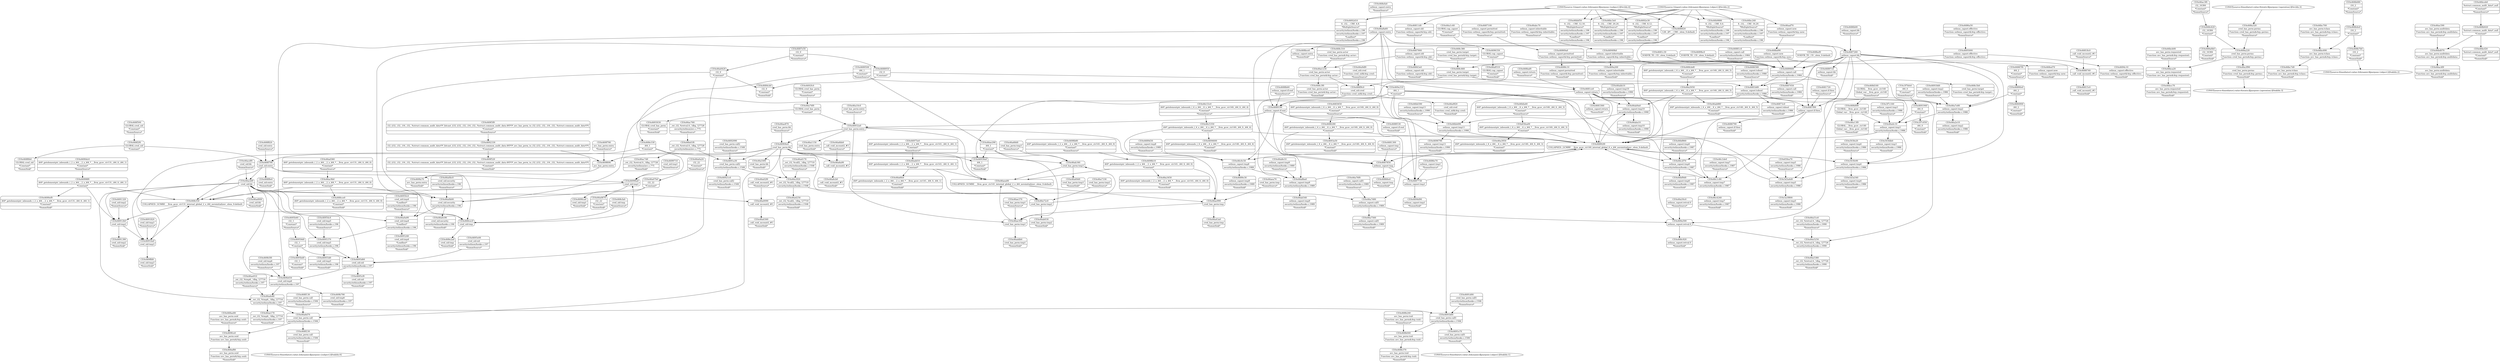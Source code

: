 digraph {
	CE0x468f6b0 [shape=record,shape=Mrecord,label="{CE0x468f6b0|GLOBAL:cred_sid|*Constant*|*SummSink*}"]
	CE0x4691820 [shape=record,shape=Mrecord,label="{CE0x4691820|cred_sid:tmp3|*SummSource*}"]
	CE0x46873c0 [shape=record,shape=Mrecord,label="{CE0x46873c0|selinux_capset:tobool|security/selinux/hooks.c,1986|*SummSink*}"]
	CE0x46a6bb0 [shape=record,shape=Mrecord,label="{CE0x46a6bb0|_call_void_mcount()_#3|*SummSource*}"]
	CE0x468c3f0 [shape=record,shape=Mrecord,label="{CE0x468c3f0|cred_has_perm:actor|Function::cred_has_perm&Arg::actor::|*SummSink*}"]
	CE0x468a220 [shape=record,shape=Mrecord,label="{CE0x468a220|cred_has_perm:perms|Function::cred_has_perm&Arg::perms::}"]
	CE0x46ad360 [shape=record,shape=Mrecord,label="{CE0x46ad360|i64*_getelementptr_inbounds_(_2_x_i64_,_2_x_i64_*___llvm_gcov_ctr131,_i64_0,_i64_0)|*Constant*|*SummSource*}"]
	CE0x46843e0 [shape=record,shape=Mrecord,label="{CE0x46843e0|selinux_capset:old|Function::selinux_capset&Arg::old::|*SummSink*}"]
	CE0x46918d0 [shape=record,shape=Mrecord,label="{CE0x46918d0|selinux_capset:tmp2|security/selinux/hooks.c,1986|*SummSource*}"]
	CE0x46a6d70 [shape=record,shape=Mrecord,label="{CE0x46a6d70|cred_has_perm:call|security/selinux/hooks.c,1506}"]
	CE0x65fea70 [shape=record,shape=Mrecord,label="{CE0x65fea70|selinux_capset:tmp5|security/selinux/hooks.c,1986|*SummSource*}"]
	CE0x46a8510 [shape=record,shape=Mrecord,label="{CE0x46a8510|GLOBAL:cap_capset|*Constant*|*SummSink*}"]
	CE0x46954c0 [shape=record,shape=Mrecord,label="{CE0x46954c0|cred_sid:tmp5|security/selinux/hooks.c,196|*SummSource*}"]
	CE0x46bc3e0 [shape=record,shape=Mrecord,label="{CE0x46bc3e0|4:_i32,_:_CRE_20,24_|*MultipleSource*|security/selinux/hooks.c,196|security/selinux/hooks.c,197|*LoadInst*|security/selinux/hooks.c,196}"]
	CE0x5a5f800 [shape=record,shape=Mrecord,label="{CE0x5a5f800|selinux_capset:tmp5|security/selinux/hooks.c,1986|*SummSink*}"]
	CE0x46a69d0 [shape=record,shape=Mrecord,label="{CE0x46a69d0|cred_has_perm:tmp3|*SummSink*}"]
	CE0x469f520 [shape=record,shape=Mrecord,label="{CE0x469f520|i32_(i32,_i32,_i16,_i32,_%struct.common_audit_data*)*_bitcast_(i32_(i32,_i32,_i16,_i32,_%struct.common_audit_data.495*)*_avc_has_perm_to_i32_(i32,_i32,_i16,_i32,_%struct.common_audit_data*)*)|*Constant*|*SummSink*}"]
	CE0x46c1de0 [shape=record,shape=Mrecord,label="{CE0x46c1de0|selinux_capset:tmp7|security/selinux/hooks.c,1987|*SummSource*}"]
	CE0x46a5380 [shape=record,shape=Mrecord,label="{CE0x46a5380|_ret_i32_%retval.0,_!dbg_!27726|security/selinux/hooks.c,1990|*SummSink*}"]
	CE0x46acdf0 [shape=record,shape=Mrecord,label="{CE0x46acdf0|cred_sid:bb|*SummSource*}"]
	CE0x4695b40 [shape=record,shape=Mrecord,label="{CE0x4695b40|i32_1|*Constant*|*SummSource*}"]
	CE0x46abc70 [shape=record,shape=Mrecord,label="{CE0x46abc70|selinux_capset:inheritable|Function::selinux_capset&Arg::inheritable::|*SummSource*}"]
	CE0x46866e0 [shape=record,shape=Mrecord,label="{CE0x46866e0|selinux_capset:tmp|*SummSink*}"]
	CE0x4691320 [shape=record,shape=Mrecord,label="{CE0x4691320|cred_sid:tmp2|*SummSource*}"]
	CE0x46ade80 [shape=record,shape=Mrecord,label="{CE0x46ade80|_ret_i32_%tmp6,_!dbg_!27716|security/selinux/hooks.c,197}"]
	CE0x4684900 [shape=record,shape=Mrecord,label="{CE0x4684900|i64_2|*Constant*|*SummSink*}"]
	CE0x4692330 [shape=record,shape=Mrecord,label="{CE0x4692330|i32_(i32,_i32,_i16,_i32,_%struct.common_audit_data*)*_bitcast_(i32_(i32,_i32,_i16,_i32,_%struct.common_audit_data.495*)*_avc_has_perm_to_i32_(i32,_i32,_i16,_i32,_%struct.common_audit_data*)*)|*Constant*}"]
	CE0x46887f0 [shape=record,shape=Mrecord,label="{CE0x46887f0|i64_2|*Constant*|*SummSource*}"]
	CE0x46ab9a0 [shape=record,shape=Mrecord,label="{CE0x46ab9a0|selinux_capset:tmp10|security/selinux/hooks.c,1990}"]
	CE0x46aaf70 [shape=record,shape=Mrecord,label="{CE0x46aaf70|selinux_capset:new|Function::selinux_capset&Arg::new::|*SummSource*}"]
	CE0x4687900 [shape=record,shape=Mrecord,label="{CE0x4687900|selinux_capset:old|Function::selinux_capset&Arg::old::}"]
	CE0x4686580 [shape=record,shape=Mrecord,label="{CE0x4686580|selinux_capset:tobool|security/selinux/hooks.c,1986|*SummSource*}"]
	CE0x468b370 [shape=record,shape=Mrecord,label="{CE0x468b370|avc_has_perm:tsid|Function::avc_has_perm&Arg::tsid::|*SummSink*}"]
	CE0x46c4240 [shape=record,shape=Mrecord,label="{CE0x46c4240|selinux_capset:tmp7|security/selinux/hooks.c,1987|*SummSink*}"]
	CE0x46bc690 [shape=record,shape=Mrecord,label="{CE0x46bc690|avc_has_perm:tclass|Function::avc_has_perm&Arg::tclass::}"]
	CE0x468f130 [shape=record,shape=Mrecord,label="{CE0x468f130|cred_has_perm:call|security/selinux/hooks.c,1506|*SummSource*}"]
	CE0x46a1230 [shape=record,shape=Mrecord,label="{CE0x46a1230|cred_has_perm:actor|Function::cred_has_perm&Arg::actor::}"]
	CE0x46ae300 [shape=record,shape=Mrecord,label="{CE0x46ae300|cred_has_perm:tmp1}"]
	CE0x46975e0 [shape=record,shape=Mrecord,label="{CE0x46975e0|i64*_getelementptr_inbounds_(_2_x_i64_,_2_x_i64_*___llvm_gcov_ctr141,_i64_0,_i64_1)|*Constant*|*SummSource*}"]
	CE0x4698b80 [shape=record,shape=Mrecord,label="{CE0x4698b80|i64*_getelementptr_inbounds_(_2_x_i64_,_2_x_i64_*___llvm_gcov_ctr141,_i64_0,_i64_0)|*Constant*|*SummSource*}"]
	CE0x46996a0 [shape=record,shape=Mrecord,label="{CE0x46996a0|cred_sid:tmp1}"]
	CE0x46a1150 [shape=record,shape=Mrecord,label="{CE0x46a1150|cred_has_perm:entry|*SummSink*}"]
	CE0x46892f0 [shape=record,shape=Mrecord,label="{CE0x46892f0|COLLAPSED:_GCMRE___llvm_gcov_ctr140_internal_global_6_x_i64_zeroinitializer:_elem_0:default:}"]
	CE0x468cbd0 [shape=record,shape=Mrecord,label="{CE0x468cbd0|i64*_getelementptr_inbounds_(_6_x_i64_,_6_x_i64_*___llvm_gcov_ctr140,_i64_0,_i64_5)|*Constant*|*SummSource*}"]
	CE0x4696790 [shape=record,shape=Mrecord,label="{CE0x4696790|selinux_capset:tmp11|security/selinux/hooks.c,1990|*SummSink*}"]
	CE0x46904e0 [shape=record,shape=Mrecord,label="{CE0x46904e0|cred_has_perm:bb}"]
	CE0x4692090 [shape=record,shape=Mrecord,label="{CE0x4692090|cred_has_perm:call2|security/selinux/hooks.c,1508|*SummSource*}"]
	CE0x46acbf0 [shape=record,shape=Mrecord,label="{CE0x46acbf0|cred_sid:bb}"]
	CE0x46ac760 [shape=record,shape=Mrecord,label="{CE0x46ac760|_ret_i32_%retval.0,_!dbg_!27728|security/selinux/avc.c,775|*SummSource*}"]
	CE0x46a0b00 [shape=record,shape=Mrecord,label="{CE0x46a0b00|cred_sid:security|security/selinux/hooks.c,196}"]
	CE0x46addb0 [shape=record,shape=Mrecord,label="{CE0x46addb0|cred_has_perm:tmp1|*SummSink*}"]
	CE0x468d0f0 [shape=record,shape=Mrecord,label="{CE0x468d0f0|GLOBAL:__llvm_gcov_ctr140|Global_var:__llvm_gcov_ctr140}"]
	CE0x4694c10 [shape=record,shape=Mrecord,label="{CE0x4694c10|selinux_capset:effective|Function::selinux_capset&Arg::effective::|*SummSink*}"]
	CE0x5d3a4d0 [shape=record,shape=Mrecord,label="{CE0x5d3a4d0|selinux_capset:tmp5|security/selinux/hooks.c,1986}"]
	CE0x4688c10 [shape=record,shape=Mrecord,label="{CE0x4688c10|selinux_capset:permitted|Function::selinux_capset&Arg::permitted::|*SummSink*}"]
	CE0x4689190 [shape=record,shape=Mrecord,label="{CE0x4689190|selinux_capset:if.end}"]
	CE0x4691d00 [shape=record,shape=Mrecord,label="{CE0x4691d00|cred_has_perm:call1|security/selinux/hooks.c,1506|*SummSource*}"]
	CE0x468efa0 [shape=record,shape=Mrecord,label="{CE0x468efa0|selinux_capset:entry|*SummSource*}"]
	CE0x4687e50 [shape=record,shape=Mrecord,label="{CE0x4687e50|i32_0|*Constant*|*SummSource*}"]
	CE0x469a500 [shape=record,shape=Mrecord,label="{CE0x469a500|selinux_capset:retval.0}"]
	CE0x46ac590 [shape=record,shape=Mrecord,label="{CE0x46ac590|avc_has_perm:auditdata|Function::avc_has_perm&Arg::auditdata::|*SummSource*}"]
	CE0x468e330 [shape=record,shape=Mrecord,label="{CE0x468e330|i64_1|*Constant*}"]
	CE0x4689500 [shape=record,shape=Mrecord,label="{CE0x4689500|i64_1|*Constant*|*SummSource*}"]
	CE0x4688b60 [shape=record,shape=Mrecord,label="{CE0x4688b60|selinux_capset:if.end|*SummSource*}"]
	CE0x468cfa0 [shape=record,shape=Mrecord,label="{CE0x468cfa0|cred_sid:tmp|*SummSource*}"]
	CE0x468baf0 [shape=record,shape=Mrecord,label="{CE0x468baf0|selinux_capset:return|*SummSource*}"]
	CE0x46a13f0 [shape=record,shape=Mrecord,label="{CE0x46a13f0|GLOBAL:__llvm_gcov_ctr140|Global_var:__llvm_gcov_ctr140|*SummSink*}"]
	CE0x3f7c050 [shape=record,shape=Mrecord,label="{CE0x3f7c050|i64_0|*Constant*|*SummSink*}"]
	CE0x469f690 [shape=record,shape=Mrecord,label="{CE0x469f690|avc_has_perm:entry}"]
	CE0x4690ef0 [shape=record,shape=Mrecord,label="{CE0x4690ef0|i64*_getelementptr_inbounds_(_2_x_i64_,_2_x_i64_*___llvm_gcov_ctr131,_i64_0,_i64_1)|*Constant*|*SummSink*}"]
	CE0x4695bd0 [shape=record,shape=Mrecord,label="{CE0x4695bd0|i32_1|*Constant*|*SummSink*}"]
	CE0x468d160 [shape=record,shape=Mrecord,label="{CE0x468d160|GLOBAL:__llvm_gcov_ctr140|Global_var:__llvm_gcov_ctr140|*SummSource*}"]
	CE0x46bcb00 [shape=record,shape=Mrecord,label="{CE0x46bcb00|avc_has_perm:requested|Function::avc_has_perm&Arg::requested::|*SummSource*}"]
	CE0x469a310 [shape=record,shape=Mrecord,label="{CE0x469a310|i64_1|*Constant*}"]
	CE0x46a0360 [shape=record,shape=Mrecord,label="{CE0x46a0360|_call_void_mcount()_#3|*SummSink*}"]
	CE0x46c5350 [shape=record,shape=Mrecord,label="{CE0x46c5350|i64*_getelementptr_inbounds_(_6_x_i64_,_6_x_i64_*___llvm_gcov_ctr140,_i64_0,_i64_4)|*Constant*}"]
	CE0x46bd070 [shape=record,shape=Mrecord,label="{CE0x46bd070|avc_has_perm:auditdata|Function::avc_has_perm&Arg::auditdata::}"]
	CE0x46a43a0 [shape=record,shape=Mrecord,label="{CE0x46a43a0|cred_has_perm:tmp|*SummSink*}"]
	CE0x4686e70 [shape=record,shape=Mrecord,label="{CE0x4686e70|selinux_capset:tmp1|*SummSource*}"]
	CE0x468ed70 [shape=record,shape=Mrecord,label="{CE0x468ed70|selinux_capset:new|Function::selinux_capset&Arg::new::|*SummSink*}"]
	CE0x4681c30 [shape=record,shape=Mrecord,label="{CE0x4681c30|VOIDTB_TE:_CE:_elem_0:default:}"]
	CE0x46811d0 [shape=record,shape=Mrecord,label="{CE0x46811d0|selinux_capset:old|Function::selinux_capset&Arg::old::|*SummSource*}"]
	CE0x46a3450 [shape=record,shape=Mrecord,label="{CE0x46a3450|i64*_getelementptr_inbounds_(_2_x_i64_,_2_x_i64_*___llvm_gcov_ctr141,_i64_0,_i64_0)|*Constant*|*SummSink*}"]
	CE0x46a68d0 [shape=record,shape=Mrecord,label="{CE0x46a68d0|cred_has_perm:tmp3|*SummSource*}"]
	CE0x468ae80 [shape=record,shape=Mrecord,label="{CE0x468ae80|avc_has_perm:ssid|Function::avc_has_perm&Arg::ssid::|*SummSource*}"]
	CE0x46bceb0 [shape=record,shape=Mrecord,label="{CE0x46bceb0|%struct.common_audit_data*_null|*Constant*|*SummSource*}"]
	CE0x4689bc0 [shape=record,shape=Mrecord,label="{CE0x4689bc0|VOIDTB_TE:_CE:_elem_0:default:}"]
	CE0x468c920 [shape=record,shape=Mrecord,label="{CE0x468c920|selinux_capset:retval.0|*SummSink*}"]
	CE0x46ae170 [shape=record,shape=Mrecord,label="{CE0x46ae170|_ret_i32_%tmp6,_!dbg_!27716|security/selinux/hooks.c,197|*SummSink*}"]
	CE0x46bf9d0 [shape=record,shape=Mrecord,label="{CE0x46bf9d0|selinux_capset:tmp6|security/selinux/hooks.c,1987|*SummSink*}"]
	CE0x3f7c160 [shape=record,shape=Mrecord,label="{CE0x3f7c160|selinux_capset:tmp3|security/selinux/hooks.c,1986|*SummSource*}"]
	CE0x4696350 [shape=record,shape=Mrecord,label="{CE0x4696350|GLOBAL:cap_capset|*Constant*}"]
	CE0x46939a0 [shape=record,shape=Mrecord,label="{CE0x46939a0|i64_1|*Constant*|*SummSink*}"]
	CE0x46bc700 [shape=record,shape=Mrecord,label="{CE0x46bc700|avc_has_perm:tclass|Function::avc_has_perm&Arg::tclass::|*SummSource*}"]
	CE0x468af80 [shape=record,shape=Mrecord,label="{CE0x468af80|avc_has_perm:ssid|Function::avc_has_perm&Arg::ssid::|*SummSink*}"]
	CE0x3f7bfe0 [shape=record,shape=Mrecord,label="{CE0x3f7bfe0|i64_0|*Constant*|*SummSource*}"]
	CE0x4695240 [shape=record,shape=Mrecord,label="{CE0x4695240|cred_sid:tmp4|*LoadInst*|security/selinux/hooks.c,196|*SummSink*}"]
	CE0x46c53c0 [shape=record,shape=Mrecord,label="{CE0x46c53c0|i64*_getelementptr_inbounds_(_6_x_i64_,_6_x_i64_*___llvm_gcov_ctr140,_i64_0,_i64_4)|*Constant*|*SummSource*}"]
	CE0x46ab540 [shape=record,shape=Mrecord,label="{CE0x46ab540|selinux_capset:tmp9|security/selinux/hooks.c,1989|*SummSink*}"]
	CE0x468b920 [shape=record,shape=Mrecord,label="{CE0x468b920|%struct.common_audit_data*_null|*Constant*}"]
	CE0x46998f0 [shape=record,shape=Mrecord,label="{CE0x46998f0|i64*_getelementptr_inbounds_(_2_x_i64_,_2_x_i64_*___llvm_gcov_ctr131,_i64_0,_i64_1)|*Constant*}"]
	CE0x46ae010 [shape=record,shape=Mrecord,label="{CE0x46ae010|_ret_i32_%tmp6,_!dbg_!27716|security/selinux/hooks.c,197|*SummSource*}"]
	"CONST[source:1(input),value:2(dynamic)][purpose:{object}][SrcIdx:2]"
	CE0x468c380 [shape=record,shape=Mrecord,label="{CE0x468c380|cred_has_perm:target|Function::cred_has_perm&Arg::target::|*SummSource*}"]
	CE0x46a4250 [shape=record,shape=Mrecord,label="{CE0x46a4250|_ret_i32_%call2,_!dbg_!27719|security/selinux/hooks.c,1508|*SummSink*}"]
	CE0x46a3f90 [shape=record,shape=Mrecord,label="{CE0x46a3f90|cred_has_perm:perms|Function::cred_has_perm&Arg::perms::|*SummSink*}"]
	CE0x46ab030 [shape=record,shape=Mrecord,label="{CE0x46ab030|cred_has_perm:tmp2|*SummSink*}"]
	CE0x46add10 [shape=record,shape=Mrecord,label="{CE0x46add10|i64*_getelementptr_inbounds_(_2_x_i64_,_2_x_i64_*___llvm_gcov_ctr141,_i64_0,_i64_1)|*Constant*}"]
	CE0x468f790 [shape=record,shape=Mrecord,label="{CE0x468f790|cred_sid:entry}"]
	CE0x503fe20 [shape=record,shape=Mrecord,label="{CE0x503fe20|selinux_capset:tmp4|security/selinux/hooks.c,1986|*SummSource*}"]
	CE0x4691a30 [shape=record,shape=Mrecord,label="{CE0x4691a30|cred_has_perm:call2|security/selinux/hooks.c,1508}"]
	CE0x46ac9b0 [shape=record,shape=Mrecord,label="{CE0x46ac9b0|i64*_getelementptr_inbounds_(_2_x_i64_,_2_x_i64_*___llvm_gcov_ctr131,_i64_0,_i64_0)|*Constant*}"]
	CE0x46a02f0 [shape=record,shape=Mrecord,label="{CE0x46a02f0|_call_void_mcount()_#3|*SummSource*}"]
	CE0x46959d0 [shape=record,shape=Mrecord,label="{CE0x46959d0|i32_1|*Constant*}"]
	CE0x4693a50 [shape=record,shape=Mrecord,label="{CE0x4693a50|i64*_getelementptr_inbounds_(_6_x_i64_,_6_x_i64_*___llvm_gcov_ctr140,_i64_0,_i64_0)|*Constant*|*SummSink*}"]
	CE0x46a50c0 [shape=record,shape=Mrecord,label="{CE0x46a50c0|selinux_capset:retval.0|*SummSource*}"]
	CE0x503fe90 [shape=record,shape=Mrecord,label="{CE0x503fe90|selinux_capset:tmp4|security/selinux/hooks.c,1986}"]
	CE0x503fdb0 [shape=record,shape=Mrecord,label="{CE0x503fdb0|selinux_capset:tmp3|security/selinux/hooks.c,1986|*SummSink*}"]
	CE0x5d3a540 [shape=record,shape=Mrecord,label="{CE0x5d3a540|selinux_capset:tmp4|security/selinux/hooks.c,1986|*SummSink*}"]
	CE0x46a9f20 [shape=record,shape=Mrecord,label="{CE0x46a9f20|cred_sid:cred|Function::cred_sid&Arg::cred::|*SummSink*}"]
	CE0x4688740 [shape=record,shape=Mrecord,label="{CE0x4688740|_call_void_mcount()_#3}"]
	CE0x46916a0 [shape=record,shape=Mrecord,label="{CE0x46916a0|cred_sid:tmp3}"]
	CE0x46a0a90 [shape=record,shape=Mrecord,label="{CE0x46a0a90|cred_sid:tmp4|*LoadInst*|security/selinux/hooks.c,196}"]
	CE0x4687100 [shape=record,shape=Mrecord,label="{CE0x4687100|selinux_capset:permitted|Function::selinux_capset&Arg::permitted::|*SummSource*}"]
	CE0x46a2e10 [shape=record,shape=Mrecord,label="{CE0x46a2e10|selinux_capset:tmp2|security/selinux/hooks.c,1986|*SummSink*}"]
	CE0x468c620 [shape=record,shape=Mrecord,label="{CE0x468c620|i32_16384|*Constant*}"]
	CE0x46ae290 [shape=record,shape=Mrecord,label="{CE0x46ae290|i64_1|*Constant*}"]
	CE0x46a6cb0 [shape=record,shape=Mrecord,label="{CE0x46a6cb0|_call_void_mcount()_#3|*SummSink*}"]
	CE0x4691b60 [shape=record,shape=Mrecord,label="{CE0x4691b60|cred_has_perm:call1|security/selinux/hooks.c,1506}"]
	CE0x46bca20 [shape=record,shape=Mrecord,label="{CE0x46bca20|avc_has_perm:requested|Function::avc_has_perm&Arg::requested::}"]
	CE0x4691390 [shape=record,shape=Mrecord,label="{CE0x4691390|cred_sid:tmp2|*SummSink*}"]
	CE0x46a0090 [shape=record,shape=Mrecord,label="{CE0x46a0090|_call_void_mcount()_#3}"]
	CE0x46a7330 [shape=record,shape=Mrecord,label="{CE0x46a7330|cred_has_perm:tmp2|*SummSource*}"]
	CE0x468cec0 [shape=record,shape=Mrecord,label="{CE0x468cec0|cred_sid:tmp}"]
	CE0x4681300 [shape=record,shape=Mrecord,label="{CE0x4681300|selinux_capset:tmp|*SummSource*}"]
	CE0x46881c0 [shape=record,shape=Mrecord,label="{CE0x46881c0|selinux_capset:call|security/selinux/hooks.c,1984|*SummSource*}"]
	CE0x46ab340 [shape=record,shape=Mrecord,label="{CE0x46ab340|cred_has_perm:tmp3}"]
	CE0x46ae870 [shape=record,shape=Mrecord,label="{CE0x46ae870|cred_has_perm:bb|*SummSource*}"]
	CE0x46abb10 [shape=record,shape=Mrecord,label="{CE0x46abb10|selinux_capset:tmp10|security/selinux/hooks.c,1990|*SummSource*}"]
	CE0x46bb590 [shape=record,shape=Mrecord,label="{CE0x46bb590|selinux_capset:tmp11|security/selinux/hooks.c,1990|*SummSource*}"]
	CE0x46a07b0 [shape=record,shape=Mrecord,label="{CE0x46a07b0|i32_22|*Constant*}"]
	CE0x469fce0 [shape=record,shape=Mrecord,label="{CE0x469fce0|avc_has_perm:ssid|Function::avc_has_perm&Arg::ssid::}"]
	CE0x4686280 [shape=record,shape=Mrecord,label="{CE0x4686280|i64*_getelementptr_inbounds_(_6_x_i64_,_6_x_i64_*___llvm_gcov_ctr140,_i64_0,_i64_0)|*Constant*}"]
	CE0x468bce0 [shape=record,shape=Mrecord,label="{CE0x468bce0|selinux_capset:entry|*SummSink*}"]
	CE0x4695cf0 [shape=record,shape=Mrecord,label="{CE0x4695cf0|cred_sid:sid|security/selinux/hooks.c,197|*SummSink*}"]
	CE0x4692fc0 [shape=record,shape=Mrecord,label="{CE0x4692fc0|GLOBAL:cred_has_perm|*Constant*|*SummSource*}"]
	CE0x46ad000 [shape=record,shape=Mrecord,label="{CE0x46ad000|cred_sid:bb|*SummSink*}"]
	CE0x46aea00 [shape=record,shape=Mrecord,label="{CE0x46aea00|COLLAPSED:_GCMRE___llvm_gcov_ctr141_internal_global_2_x_i64_zeroinitializer:_elem_0:default:}"]
	CE0x46a8ba0 [shape=record,shape=Mrecord,label="{CE0x46a8ba0|selinux_capset:tmp9|security/selinux/hooks.c,1989}"]
	CE0x469fa70 [shape=record,shape=Mrecord,label="{CE0x469fa70|avc_has_perm:entry|*SummSink*}"]
	CE0x46a5250 [shape=record,shape=Mrecord,label="{CE0x46a5250|_ret_i32_%retval.0,_!dbg_!27726|security/selinux/hooks.c,1990}"]
	CE0x46890e0 [shape=record,shape=Mrecord,label="{CE0x46890e0|i64_2|*Constant*}"]
	CE0x46aea70 [shape=record,shape=Mrecord,label="{CE0x46aea70|cred_has_perm:tmp|*SummSource*}"]
	CE0x4681b80 [shape=record,shape=Mrecord,label="{CE0x4681b80|selinux_capset:tobool|security/selinux/hooks.c,1986}"]
	CE0x46a54f0 [shape=record,shape=Mrecord,label="{CE0x46a54f0|cred_has_perm:bb|*SummSink*}"]
	CE0x4692e30 [shape=record,shape=Mrecord,label="{CE0x4692e30|4:_i32,_:_CRE_8,12_|*MultipleSource*|security/selinux/hooks.c,196|security/selinux/hooks.c,197|*LoadInst*|security/selinux/hooks.c,196}"]
	CE0x4688950 [shape=record,shape=Mrecord,label="{CE0x4688950|i32_0|*Constant*}"]
	CE0x468a0b0 [shape=record,shape=Mrecord,label="{CE0x468a0b0|i32_16384|*Constant*|*SummSink*}"]
	CE0x46a10c0 [shape=record,shape=Mrecord,label="{CE0x46a10c0|cred_has_perm:entry|*SummSource*}"]
	CE0x4698b10 [shape=record,shape=Mrecord,label="{CE0x4698b10|i64*_getelementptr_inbounds_(_2_x_i64_,_2_x_i64_*___llvm_gcov_ctr141,_i64_0,_i64_0)|*Constant*}"]
	CE0x46869a0 [shape=record,shape=Mrecord,label="{CE0x46869a0|selinux_capset:permitted|Function::selinux_capset&Arg::permitted::}"]
	CE0x4686f20 [shape=record,shape=Mrecord,label="{CE0x4686f20|128:_i8*,_:_CRE:_elem_0:default:}"]
	CE0x46a72c0 [shape=record,shape=Mrecord,label="{CE0x46a72c0|cred_has_perm:tmp2}"]
	CE0x468f500 [shape=record,shape=Mrecord,label="{CE0x468f500|GLOBAL:cred_sid|*Constant*|*SummSource*}"]
	CE0x4681ce0 [shape=record,shape=Mrecord,label="{CE0x4681ce0|selinux_capset:return}"]
	CE0x468e2a0 [shape=record,shape=Mrecord,label="{CE0x468e2a0|cred_sid:tmp|*SummSink*}"]
	CE0x468cf30 [shape=record,shape=Mrecord,label="{CE0x468cf30|COLLAPSED:_GCMRE___llvm_gcov_ctr131_internal_global_2_x_i64_zeroinitializer:_elem_0:default:}"]
	CE0x65fea00 [shape=record,shape=Mrecord,label="{CE0x65fea00|i64*_getelementptr_inbounds_(_6_x_i64_,_6_x_i64_*___llvm_gcov_ctr140,_i64_0,_i64_3)|*Constant*}"]
	CE0x468bef0 [shape=record,shape=Mrecord,label="{CE0x468bef0|VOIDTB_TE:_CE:_elem_0:default:}"]
	CE0x4699710 [shape=record,shape=Mrecord,label="{CE0x4699710|cred_sid:tmp1|*SummSource*}"]
	CE0x468b040 [shape=record,shape=Mrecord,label="{CE0x468b040|avc_has_perm:tsid|Function::avc_has_perm&Arg::tsid::}"]
	CE0x46a0bc0 [shape=record,shape=Mrecord,label="{CE0x46a0bc0|cred_sid:security|security/selinux/hooks.c,196|*SummSource*}"]
	CE0x469b5f0 [shape=record,shape=Mrecord,label="{CE0x469b5f0|cred_sid:tmp6|security/selinux/hooks.c,197|*SummSource*}"]
	CE0x46ac7d0 [shape=record,shape=Mrecord,label="{CE0x46ac7d0|_ret_i32_%retval.0,_!dbg_!27728|security/selinux/avc.c,775|*SummSink*}"]
	CE0x4687730 [shape=record,shape=Mrecord,label="{CE0x4687730|selinux_capset:tmp1}"]
	CE0x4689660 [shape=record,shape=Mrecord,label="{CE0x4689660|selinux_capset:call|security/selinux/hooks.c,1984}"]
	CE0x46a76f0 [shape=record,shape=Mrecord,label="{CE0x46a76f0|selinux_capset:call1|security/selinux/hooks.c,1989|*SummSource*}"]
	CE0x46a0420 [shape=record,shape=Mrecord,label="{CE0x46a0420|i32_0|*Constant*}"]
	"CONST[source:0(mediator),value:0(static)][purpose:{operation}][SrcIdx:3]"
	CE0x46897c0 [shape=record,shape=Mrecord,label="{CE0x46897c0|selinux_capset:bb|*SummSink*}"]
	CE0x46950c0 [shape=record,shape=Mrecord,label="{CE0x46950c0|cred_sid:tmp4|*LoadInst*|security/selinux/hooks.c,196|*SummSource*}"]
	CE0x4694600 [shape=record,shape=Mrecord,label="{CE0x4694600|i64*_getelementptr_inbounds_(_6_x_i64_,_6_x_i64_*___llvm_gcov_ctr140,_i64_0,_i64_4)|*Constant*|*SummSink*}"]
	CE0x46921c0 [shape=record,shape=Mrecord,label="{CE0x46921c0|cred_has_perm:call2|security/selinux/hooks.c,1508|*SummSink*}"]
	CE0x468f9c0 [shape=record,shape=Mrecord,label="{CE0x468f9c0|cred_sid:cred|Function::cred_sid&Arg::cred::}"]
	CE0x468f2f0 [shape=record,shape=Mrecord,label="{CE0x468f2f0|GLOBAL:cred_sid|*Constant*}"]
	CE0x46bcc70 [shape=record,shape=Mrecord,label="{CE0x46bcc70|avc_has_perm:requested|Function::avc_has_perm&Arg::requested::|*SummSink*}"]
	CE0x4684cb0 [shape=record,shape=Mrecord,label="{CE0x4684cb0|i32_0|*Constant*|*SummSink*}"]
	CE0x46a9df0 [shape=record,shape=Mrecord,label="{CE0x46a9df0|cred_sid:cred|Function::cred_sid&Arg::cred::|*SummSource*}"]
	CE0x468cce0 [shape=record,shape=Mrecord,label="{CE0x468cce0|i64*_getelementptr_inbounds_(_2_x_i64_,_2_x_i64_*___llvm_gcov_ctr131,_i64_0,_i64_0)|*Constant*|*SummSink*}"]
	CE0x46a7560 [shape=record,shape=Mrecord,label="{CE0x46a7560|selinux_capset:call1|security/selinux/hooks.c,1989|*SummSink*}"]
	CE0x4690ca0 [shape=record,shape=Mrecord,label="{CE0x4690ca0|cred_sid:tmp1|*SummSink*}"]
	CE0x46a0870 [shape=record,shape=Mrecord,label="{CE0x46a0870|i32_22|*Constant*|*SummSink*}"]
	CE0x468b4e0 [shape=record,shape=Mrecord,label="{CE0x468b4e0|i16_2|*Constant*}"]
	CE0x469b450 [shape=record,shape=Mrecord,label="{CE0x469b450|cred_sid:tmp6|security/selinux/hooks.c,197}"]
	CE0x469b790 [shape=record,shape=Mrecord,label="{CE0x469b790|cred_sid:tmp6|security/selinux/hooks.c,197|*SummSink*}"]
	CE0x4694d90 [shape=record,shape=Mrecord,label="{CE0x4694d90|selinux_capset:tmp1|*SummSink*}"]
	CE0x46a3f20 [shape=record,shape=Mrecord,label="{CE0x46a3f20|_ret_i32_%call2,_!dbg_!27719|security/selinux/hooks.c,1508}"]
	CE0x4692d10 [shape=record,shape=Mrecord,label="{CE0x4692d10|4:_i32,_:_CRE_4,8_|*MultipleSource*|security/selinux/hooks.c,196|security/selinux/hooks.c,197|*LoadInst*|security/selinux/hooks.c,196}"]
	CE0x46a0c90 [shape=record,shape=Mrecord,label="{CE0x46a0c90|cred_sid:security|security/selinux/hooks.c,196|*SummSink*}"]
	CE0x469ffd0 [shape=record,shape=Mrecord,label="{CE0x469ffd0|cred_sid:tmp3|*SummSink*}"]
	CE0x46ac3f0 [shape=record,shape=Mrecord,label="{CE0x46ac3f0|i32_16384|*Constant*|*SummSource*}"]
	CE0x46a4170 [shape=record,shape=Mrecord,label="{CE0x46a4170|_ret_i32_%call2,_!dbg_!27719|security/selinux/hooks.c,1508|*SummSource*}"]
	CE0x46a74f0 [shape=record,shape=Mrecord,label="{CE0x46a74f0|GLOBAL:cred_has_perm|*Constant*}"]
	CE0x4693030 [shape=record,shape=Mrecord,label="{CE0x4693030|GLOBAL:cred_has_perm|*Constant*|*SummSink*}"]
	CE0x46aba10 [shape=record,shape=Mrecord,label="{CE0x46aba10|selinux_capset:tmp10|security/selinux/hooks.c,1990|*SummSink*}"]
	CE0x46c1c80 [shape=record,shape=Mrecord,label="{CE0x46c1c80|selinux_capset:tmp7|security/selinux/hooks.c,1987}"]
	CE0x4691e70 [shape=record,shape=Mrecord,label="{CE0x4691e70|cred_has_perm:call1|security/selinux/hooks.c,1506|*SummSink*}"]
	CE0x468f820 [shape=record,shape=Mrecord,label="{CE0x468f820|cred_sid:entry|*SummSource*}"]
	CE0x4683360 [shape=record,shape=Mrecord,label="{CE0x4683360|selinux_capset:return|*SummSink*}"]
	CE0x46a6a90 [shape=record,shape=Mrecord,label="{CE0x46a6a90|_call_void_mcount()_#3}"]
	CE0x46949b0 [shape=record,shape=Mrecord,label="{CE0x46949b0|selinux_capset:inheritable|Function::selinux_capset&Arg::inheritable::}"]
	CE0x46bb490 [shape=record,shape=Mrecord,label="{CE0x46bb490|selinux_capset:tmp11|security/selinux/hooks.c,1990}"]
	CE0x468f230 [shape=record,shape=Mrecord,label="{CE0x468f230|cred_has_perm:call|security/selinux/hooks.c,1506|*SummSink*}"]
	CE0x46912b0 [shape=record,shape=Mrecord,label="{CE0x46912b0|cred_sid:tmp2}"]
	CE0x46b9880 [shape=record,shape=Mrecord,label="{CE0x46b9880|4:_i32,_:_CRE_0,4_|*MultipleSource*|security/selinux/hooks.c,196|security/selinux/hooks.c,197|*LoadInst*|security/selinux/hooks.c,196}"]
	CE0x46932a0 [shape=record,shape=Mrecord,label="{CE0x46932a0|cred_has_perm:entry}"]
	CE0x4695e00 [shape=record,shape=Mrecord,label="{CE0x4695e00|cred_sid:sid|security/selinux/hooks.c,197|*SummSource*}"]
	CE0x4691940 [shape=record,shape=Mrecord,label="{CE0x4691940|i64_0|*Constant*}"]
	"CONST[source:1(input),value:2(dynamic)][purpose:{subject}][SrcIdx:4]"
	CE0x4686790 [shape=record,shape=Mrecord,label="{CE0x4686790|selinux_capset:if.then|*SummSink*}"]
	CE0x4686b00 [shape=record,shape=Mrecord,label="{CE0x4686b00|selinux_capset:bb|*SummSource*}"]
	CE0x4681720 [shape=record,shape=Mrecord,label="{CE0x4681720|selinux_capset:if.then|*SummSource*}"]
	"CONST[source:0(mediator),value:2(dynamic)][purpose:{subject}][SnkIdx:0]"
	CE0x4687260 [shape=record,shape=Mrecord,label="{CE0x4687260|selinux_capset:bb}"]
	CE0x46a7e80 [shape=record,shape=Mrecord,label="{CE0x46a7e80|selinux_capset:tmp2|security/selinux/hooks.c,1986}"]
	CE0x46a3950 [shape=record,shape=Mrecord,label="{CE0x46a3950|i64*_getelementptr_inbounds_(_6_x_i64_,_6_x_i64_*___llvm_gcov_ctr140,_i64_0,_i64_3)|*Constant*|*SummSink*}"]
	CE0x468b7b0 [shape=record,shape=Mrecord,label="{CE0x468b7b0|i16_2|*Constant*|*SummSink*}"]
	CE0x46bc240 [shape=record,shape=Mrecord,label="{CE0x46bc240|4:_i32,_:_CRE_16,20_|*MultipleSource*|security/selinux/hooks.c,196|security/selinux/hooks.c,197|*LoadInst*|security/selinux/hooks.c,196}"]
	CE0x46ab880 [shape=record,shape=Mrecord,label="{CE0x46ab880|i64*_getelementptr_inbounds_(_6_x_i64_,_6_x_i64_*___llvm_gcov_ctr140,_i64_0,_i64_5)|*Constant*|*SummSink*}"]
	CE0x46bfa40 [shape=record,shape=Mrecord,label="{CE0x46bfa40|i64*_getelementptr_inbounds_(_6_x_i64_,_6_x_i64_*___llvm_gcov_ctr140,_i64_0,_i64_3)|*Constant*|*SummSource*}"]
	CE0x46a8e10 [shape=record,shape=Mrecord,label="{CE0x46a8e10|selinux_capset:tmp9|security/selinux/hooks.c,1989|*SummSource*}"]
	CE0x4686a50 [shape=record,shape=Mrecord,label="{CE0x4686a50|selinux_capset:effective|Function::selinux_capset&Arg::effective::|*SummSource*}"]
	CE0x468a320 [shape=record,shape=Mrecord,label="{CE0x468a320|cred_has_perm:perms|Function::cred_has_perm&Arg::perms::|*SummSource*}"]
	CE0x46bf860 [shape=record,shape=Mrecord,label="{CE0x46bf860|selinux_capset:tmp6|security/selinux/hooks.c,1987|*SummSource*}"]
	CE0x46a51e0 [shape=record,shape=Mrecord,label="{CE0x46a51e0|_ret_i32_%retval.0,_!dbg_!27726|security/selinux/hooks.c,1990|*SummSource*}"]
	CE0x46bd1f0 [shape=record,shape=Mrecord,label="{CE0x46bd1f0|_ret_i32_%retval.0,_!dbg_!27728|security/selinux/avc.c,775}"]
	CE0x46955d0 [shape=record,shape=Mrecord,label="{CE0x46955d0|cred_sid:tmp5|security/selinux/hooks.c,196|*SummSink*}"]
	CE0x46a6fe0 [shape=record,shape=Mrecord,label="{CE0x46a6fe0|i64*_getelementptr_inbounds_(_2_x_i64_,_2_x_i64_*___llvm_gcov_ctr141,_i64_0,_i64_1)|*Constant*|*SummSink*}"]
	CE0x4690dc0 [shape=record,shape=Mrecord,label="{CE0x4690dc0|i64*_getelementptr_inbounds_(_2_x_i64_,_2_x_i64_*___llvm_gcov_ctr131,_i64_0,_i64_1)|*Constant*|*SummSource*}"]
	CE0x46a4c10 [shape=record,shape=Mrecord,label="{CE0x46a4c10|selinux_capset:tmp3|security/selinux/hooks.c,1986}"]
	CE0x4683650 [shape=record,shape=Mrecord,label="{CE0x4683650|i64*_getelementptr_inbounds_(_6_x_i64_,_6_x_i64_*___llvm_gcov_ctr140,_i64_0,_i64_0)|*Constant*|*SummSource*}"]
	CE0x469a200 [shape=record,shape=Mrecord,label="{CE0x469a200|selinux_capset:inheritable|Function::selinux_capset&Arg::inheritable::|*SummSink*}"]
	CE0x4695000 [shape=record,shape=Mrecord,label="{CE0x4695000|selinux_capset:effective|Function::selinux_capset&Arg::effective::}"]
	CE0x46a0a20 [shape=record,shape=Mrecord,label="{CE0x46a0a20|i32_22|*Constant*|*SummSource*}"]
	CE0x468c460 [shape=record,shape=Mrecord,label="{CE0x468c460|cred_has_perm:target|Function::cred_has_perm&Arg::target::}"]
	CE0x4695370 [shape=record,shape=Mrecord,label="{CE0x4695370|cred_sid:tmp5|security/selinux/hooks.c,196}"]
	CE0x46ae370 [shape=record,shape=Mrecord,label="{CE0x46ae370|cred_has_perm:tmp1|*SummSource*}"]
	CE0x46a5050 [shape=record,shape=Mrecord,label="{CE0x46a5050|i64*_getelementptr_inbounds_(_6_x_i64_,_6_x_i64_*___llvm_gcov_ctr140,_i64_0,_i64_5)|*Constant*}"]
	CE0x4687850 [shape=record,shape=Mrecord,label="{CE0x4687850|selinux_capset:tmp}"]
	CE0x46c2f70 [shape=record,shape=Mrecord,label="{CE0x46c2f70|selinux_capset:tmp6|security/selinux/hooks.c,1987}"]
	CE0x4689e30 [shape=record,shape=Mrecord,label="{CE0x4689e30|selinux_capset:tmp8|security/selinux/hooks.c,1989|*SummSink*}"]
	CE0x46bbf50 [shape=record,shape=Mrecord,label="{CE0x46bbf50|4:_i32,_:_CRE_12,16_|*MultipleSource*|security/selinux/hooks.c,196|security/selinux/hooks.c,197|*LoadInst*|security/selinux/hooks.c,196}"]
	CE0x469f3f0 [shape=record,shape=Mrecord,label="{CE0x469f3f0|i32_(i32,_i32,_i16,_i32,_%struct.common_audit_data*)*_bitcast_(i32_(i32,_i32,_i16,_i32,_%struct.common_audit_data.495*)*_avc_has_perm_to_i32_(i32,_i32,_i16,_i32,_%struct.common_audit_data*)*)|*Constant*|*SummSource*}"]
	CE0x46818c0 [shape=record,shape=Mrecord,label="{CE0x46818c0|_call_void_mcount()_#3|*SummSource*}"]
	CE0x4689d30 [shape=record,shape=Mrecord,label="{CE0x4689d30|selinux_capset:tmp8|security/selinux/hooks.c,1989|*SummSource*}"]
	CE0x469f790 [shape=record,shape=Mrecord,label="{CE0x469f790|avc_has_perm:entry|*SummSource*}"]
	CE0x46a7480 [shape=record,shape=Mrecord,label="{CE0x46a7480|selinux_capset:call1|security/selinux/hooks.c,1989}"]
	CE0x46bc7d0 [shape=record,shape=Mrecord,label="{CE0x46bc7d0|avc_has_perm:tclass|Function::avc_has_perm&Arg::tclass::|*SummSink*}"]
	CE0x468f8e0 [shape=record,shape=Mrecord,label="{CE0x468f8e0|cred_sid:entry|*SummSink*}"]
	CE0x468b680 [shape=record,shape=Mrecord,label="{CE0x468b680|i16_2|*Constant*|*SummSource*}"]
	CE0x46ac4f0 [shape=record,shape=Mrecord,label="{CE0x46ac4f0|avc_has_perm:auditdata|Function::avc_has_perm&Arg::auditdata::|*SummSink*}"]
	"CONST[source:0(mediator),value:2(dynamic)][purpose:{object}][SnkIdx:1]"
	"CONST[source:0(mediator),value:2(dynamic)][purpose:{object}][SnkIdx:2]"
	CE0x46c0c50 [shape=record,shape=Mrecord,label="{CE0x46c0c50|selinux_capset:tmp8|security/selinux/hooks.c,1989}"]
	CE0x468c310 [shape=record,shape=Mrecord,label="{CE0x468c310|cred_has_perm:actor|Function::cred_has_perm&Arg::actor::|*SummSource*}"]
	CE0x46a8a60 [shape=record,shape=Mrecord,label="{CE0x46a8a60|selinux_capset:entry}"]
	"CONST[source:0(mediator),value:0(static)][purpose:{operation}][SnkIdx:3]"
	CE0x4687f00 [shape=record,shape=Mrecord,label="{CE0x4687f00|selinux_capset:if.then}"]
	CE0x4688530 [shape=record,shape=Mrecord,label="{CE0x4688530|selinux_capset:if.end|*SummSink*}"]
	CE0x468b240 [shape=record,shape=Mrecord,label="{CE0x468b240|avc_has_perm:tsid|Function::avc_has_perm&Arg::tsid::|*SummSource*}"]
	CE0x4695d60 [shape=record,shape=Mrecord,label="{CE0x4695d60|cred_sid:sid|security/selinux/hooks.c,197}"]
	CE0x46815c0 [shape=record,shape=Mrecord,label="{CE0x46815c0|_call_void_mcount()_#3|*SummSink*}"]
	CE0x468c5b0 [shape=record,shape=Mrecord,label="{CE0x468c5b0|cred_has_perm:target|Function::cred_has_perm&Arg::target::|*SummSink*}"]
	CE0x46bcf20 [shape=record,shape=Mrecord,label="{CE0x46bcf20|%struct.common_audit_data*_null|*Constant*|*SummSink*}"]
	CE0x468bd90 [shape=record,shape=Mrecord,label="{CE0x468bd90|selinux_capset:new|Function::selinux_capset&Arg::new::}"]
	CE0x4687050 [shape=record,shape=Mrecord,label="{CE0x4687050|selinux_capset:call|security/selinux/hooks.c,1984|*SummSink*}"]
	CE0x46a1c40 [shape=record,shape=Mrecord,label="{CE0x46a1c40|GLOBAL:cap_capset|*Constant*|*SummSource*}"]
	CE0x46ae990 [shape=record,shape=Mrecord,label="{CE0x46ae990|cred_has_perm:tmp}"]
	CE0x4681b80 -> CE0x4689190
	CE0x46add10 -> CE0x46aea00
	CE0x4687260 -> CE0x4687f00
	CE0x46932a0 -> CE0x46ae990
	"CONST[source:1(input),value:2(dynamic)][purpose:{object}][SrcIdx:2]" -> CE0x4692d10
	CE0x4687f00 -> CE0x46c2f70
	CE0x4695000 -> CE0x4689660
	CE0x46acbf0 -> CE0x46ade80
	CE0x46ac590 -> CE0x46bd070
	CE0x46932a0 -> CE0x46904e0
	CE0x46a3f90 -> "CONST[source:0(mediator),value:0(static)][purpose:{operation}][SnkIdx:3]"
	CE0x468f9c0 -> CE0x46a9f20
	CE0x46a8a60 -> CE0x46892f0
	CE0x4687900 -> CE0x46843e0
	CE0x46932a0 -> CE0x46aea00
	CE0x469fce0 -> CE0x468af80
	CE0x46c5350 -> CE0x46892f0
	"CONST[source:1(input),value:2(dynamic)][purpose:{subject}][SrcIdx:4]" -> CE0x4692e30
	CE0x4687f00 -> CE0x4686790
	CE0x46acbf0 -> CE0x46912b0
	CE0x46996a0 -> CE0x4690ca0
	CE0x46ade80 -> CE0x46a6d70
	CE0x46904e0 -> CE0x46aea00
	CE0x4687850 -> CE0x46866e0
	CE0x46a8a60 -> CE0x4687260
	CE0x46c2f70 -> CE0x46bf9d0
	CE0x46c53c0 -> CE0x46c5350
	CE0x4699710 -> CE0x46996a0
	CE0x46bcb00 -> CE0x46bca20
	CE0x46bc700 -> CE0x46bc690
	CE0x468cec0 -> CE0x46996a0
	CE0x468c380 -> CE0x468c460
	CE0x4689500 -> CE0x46ae290
	CE0x503fe90 -> CE0x5d3a540
	CE0x46959d0 -> CE0x4695bd0
	CE0x469f3f0 -> CE0x4692330
	CE0x4689190 -> CE0x46932a0
	CE0x46904e0 -> CE0x4691b60
	CE0x46ae300 -> CE0x46aea00
	CE0x469f790 -> CE0x469f690
	CE0x4695d60 -> CE0x469b450
	CE0x46a74f0 -> CE0x4693030
	CE0x46892f0 -> CE0x46c2f70
	CE0x4692090 -> CE0x4691a30
	CE0x46904e0 -> CE0x468f790
	CE0x46a0420 -> CE0x4695d60
	CE0x65fea00 -> CE0x46892f0
	CE0x4686f20 -> CE0x46a0a90
	CE0x468f790 -> CE0x46acbf0
	CE0x46a02f0 -> CE0x46a0090
	CE0x4687260 -> CE0x46a7e80
	CE0x46acbf0 -> CE0x468cf30
	CE0x46975e0 -> CE0x46add10
	CE0x468b7b0 -> "CONST[source:0(mediator),value:2(dynamic)][purpose:{object}][SnkIdx:2]"
	CE0x469f690 -> CE0x469fa70
	CE0x46996a0 -> CE0x468cf30
	"CONST[source:1(input),value:2(dynamic)][purpose:{subject}][SrcIdx:4]" -> CE0x46bc240
	CE0x46ab9a0 -> CE0x46bb490
	CE0x46a8a60 -> CE0x4687730
	CE0x469a310 -> CE0x46bb490
	CE0x46a6a90 -> CE0x46a6cb0
	CE0x4686a50 -> CE0x4695000
	CE0x46c1de0 -> CE0x46c1c80
	CE0x46959d0 -> CE0x4695d60
	CE0x46a10c0 -> CE0x46932a0
	CE0x4681720 -> CE0x4687f00
	CE0x46aaf70 -> CE0x468bd90
	"CONST[source:1(input),value:2(dynamic)][purpose:{subject}][SrcIdx:4]" -> CE0x4692d10
	CE0x4683650 -> CE0x4686280
	CE0x3f7bfe0 -> CE0x4691940
	CE0x4689190 -> CE0x46a7480
	CE0x4698b10 -> CE0x46ae990
	CE0x4695b40 -> CE0x46959d0
	CE0x468cec0 -> CE0x468e2a0
	CE0x46a68d0 -> CE0x46ab340
	CE0x4686580 -> CE0x4681b80
	CE0x46bf860 -> CE0x46c2f70
	CE0x468cf30 -> CE0x46912b0
	CE0x4698b10 -> CE0x46aea00
	CE0x468f790 -> CE0x46996a0
	CE0x46904e0 -> CE0x46a3f20
	CE0x46a50c0 -> CE0x469a500
	CE0x4689190 -> CE0x46c0c50
	CE0x4698b10 -> CE0x46a3450
	CE0x46892f0 -> CE0x4687850
	CE0x46bfa40 -> CE0x65fea00
	CE0x46a0b00 -> CE0x46a0a90
	"CONST[source:1(input),value:2(dynamic)][purpose:{object}][SrcIdx:2]" -> CE0x46bc3e0
	CE0x468f790 -> CE0x468cec0
	CE0x4687260 -> CE0x4688740
	CE0x468f130 -> CE0x46a6d70
	CE0x46949b0 -> CE0x4689660
	CE0x46932a0 -> CE0x46ae300
	CE0x46ac9b0 -> CE0x468cf30
	CE0x46acbf0 -> CE0x46a0090
	"CONST[source:1(input),value:2(dynamic)][purpose:{object}][SrcIdx:2]" -> CE0x4692e30
	CE0x4681ce0 -> CE0x46bb490
	CE0x46892f0 -> CE0x503fe90
	CE0x4689bc0 -> CE0x4689660
	CE0x46916a0 -> CE0x468cf30
	CE0x468c620 -> CE0x468a220
	CE0x468f2f0 -> CE0x468f6b0
	CE0x46a0a90 -> CE0x4695370
	CE0x46a7480 -> CE0x46a7560
	CE0x468f230 -> "CONST[source:0(mediator),value:2(dynamic)][purpose:{subject}][SnkIdx:0]"
	CE0x4687f00 -> CE0x46892f0
	CE0x46998f0 -> CE0x468cf30
	CE0x46869a0 -> CE0x4689660
	CE0x46904e0 -> CE0x46a6a90
	CE0x4686b00 -> CE0x4687260
	"CONST[source:1(input),value:2(dynamic)][purpose:{subject}][SrcIdx:4]" -> CE0x46bbf50
	CE0x46acbf0 -> CE0x46ad000
	CE0x4681ce0 -> CE0x46892f0
	CE0x468e330 -> CE0x46939a0
	"CONST[source:0(mediator),value:0(static)][purpose:{operation}][SrcIdx:3]" -> CE0x468a320
	CE0x46a1230 -> CE0x468c3f0
	CE0x46a7480 -> CE0x469a500
	CE0x468a220 -> CE0x46bca20
	CE0x46904e0 -> CE0x46a54f0
	"CONST[source:1(input),value:2(dynamic)][purpose:{subject}][SrcIdx:4]" -> CE0x4686f20
	CE0x46954c0 -> CE0x4695370
	CE0x46a8e10 -> CE0x46a8ba0
	CE0x4691320 -> CE0x46912b0
	CE0x46a9df0 -> CE0x468f9c0
	CE0x4692fc0 -> CE0x46a74f0
	CE0x46ae300 -> CE0x46addb0
	CE0x468b4e0 -> CE0x46bc690
	CE0x4687850 -> CE0x4687730
	CE0x4687e50 -> CE0x4688950
	CE0x469b5f0 -> CE0x469b450
	CE0x46ae290 -> CE0x46939a0
	CE0x4695000 -> CE0x4694c10
	CE0x46abb10 -> CE0x46ab9a0
	CE0x46890e0 -> CE0x46a7e80
	CE0x468cf30 -> CE0x468cec0
	CE0x468baf0 -> CE0x4681ce0
	CE0x4681ce0 -> CE0x4683360
	CE0x469a310 -> CE0x46939a0
	CE0x468f820 -> CE0x468f790
	CE0x46add10 -> CE0x46a72c0
	CE0x46a8a60 -> CE0x468bce0
	CE0x4691940 -> CE0x46a4c10
	CE0x4687f00 -> CE0x46c1c80
	CE0x46a5050 -> CE0x46892f0
	CE0x4686280 -> CE0x46892f0
	CE0x46a8a60 -> CE0x4687f00
	CE0x4691820 -> CE0x46916a0
	CE0x469b450 -> CE0x469b790
	CE0x468bd90 -> CE0x4689660
	CE0x46aea00 -> CE0x46a72c0
	CE0x46acbf0 -> CE0x4695370
	CE0x46892f0 -> CE0x46c0c50
	CE0x469a310 -> CE0x5d3a4d0
	CE0x468a320 -> CE0x468a220
	CE0x4681b80 -> CE0x46a7e80
	"CONST[source:1(input),value:2(dynamic)][purpose:{subject}][SrcIdx:4]" -> CE0x46811d0
	CE0x4688b60 -> CE0x4689190
	CE0x4681b80 -> CE0x4687f00
	CE0x4687900 -> CE0x4689660
	CE0x46acbf0 -> CE0x46a0a90
	CE0x4695e00 -> CE0x4695d60
	CE0x4681b80 -> CE0x46873c0
	"CONST[source:1(input),value:2(dynamic)][purpose:{subject}][SrcIdx:4]" -> CE0x46bc3e0
	CE0x46c5350 -> CE0x4694600
	CE0x468b240 -> CE0x468b040
	CE0x4681c30 -> CE0x4689660
	"CONST[source:1(input),value:2(dynamic)][purpose:{subject}][SrcIdx:4]" -> CE0x46b9880
	CE0x46a7e80 -> CE0x46a2e10
	CE0x46ae290 -> CE0x46ab340
	CE0x4696350 -> CE0x46a8510
	CE0x46acbf0 -> CE0x469b450
	CE0x4687260 -> CE0x503fe90
	CE0x4691940 -> CE0x3f7c050
	CE0x46ac9b0 -> CE0x468cec0
	CE0x503fe20 -> CE0x503fe90
	CE0x468d0f0 -> CE0x46a13f0
	CE0x46a07b0 -> CE0x46a0b00
	CE0x46ab9a0 -> CE0x46aba10
	CE0x468c620 -> CE0x468a0b0
	CE0x65fea00 -> CE0x46a3950
	CE0x46acdf0 -> CE0x46acbf0
	CE0x469a310 -> CE0x4687730
	CE0x46904e0 -> CE0x469f690
	CE0x468e330 -> CE0x46916a0
	CE0x46ac9b0 -> CE0x468cce0
	CE0x46bca20 -> CE0x46bcc70
	CE0x46ae370 -> CE0x46ae300
	CE0x46a0bc0 -> CE0x46a0b00
	"CONST[source:1(input),value:2(dynamic)][purpose:{object}][SrcIdx:2]" -> CE0x4686f20
	CE0x468c460 -> CE0x468c5b0
	CE0x4687100 -> CE0x46869a0
	CE0x469a310 -> CE0x46a8ba0
	CE0x46a4c10 -> CE0x503fdb0
	CE0x46bd070 -> CE0x46ac4f0
	CE0x468f790 -> CE0x468cf30
	CE0x46a8ba0 -> CE0x46892f0
	CE0x4691b60 -> CE0x4691e70
	CE0x5d3a4d0 -> CE0x46892f0
	CE0x46c0c50 -> CE0x4689e30
	CE0x46ae010 -> CE0x46ade80
	CE0x46ae990 -> CE0x46a43a0
	CE0x46918d0 -> CE0x46a7e80
	CE0x468d160 -> CE0x468d0f0
	CE0x46a07b0 -> CE0x46a0870
	CE0x4691a30 -> CE0x46a3f20
	CE0x46869a0 -> CE0x4688c10
	CE0x46890e0 -> CE0x4684900
	CE0x468c310 -> CE0x46a1230
	CE0x46bb590 -> CE0x46bb490
	CE0x46a0a90 -> CE0x4695240
	CE0x46ab340 -> CE0x46aea00
	CE0x46ad360 -> CE0x46ac9b0
	CE0x46a4c10 -> CE0x46892f0
	CE0x468b680 -> CE0x468b4e0
	CE0x46ac3f0 -> CE0x468c620
	"CONST[source:1(input),value:2(dynamic)][purpose:{object}][SrcIdx:2]" -> CE0x46aaf70
	CE0x46a7e80 -> CE0x46a4c10
	CE0x46a74f0 -> CE0x46932a0
	CE0x46916a0 -> CE0x469ffd0
	CE0x4688950 -> CE0x4681b80
	CE0x4698b80 -> CE0x4698b10
	CE0x46c5350 -> CE0x46c0c50
	CE0x468ae80 -> CE0x469fce0
	CE0x4687260 -> CE0x4689190
	CE0x4686280 -> CE0x4693a50
	CE0x46904e0 -> CE0x46ab340
	CE0x468b920 -> CE0x46bd070
	CE0x3f7c160 -> CE0x46a4c10
	CE0x46a4c10 -> CE0x503fe90
	CE0x4687730 -> CE0x4694d90
	CE0x4686e70 -> CE0x4687730
	CE0x46ade80 -> CE0x46ae170
	CE0x46950c0 -> CE0x46a0a90
	CE0x4687260 -> CE0x4689660
	CE0x4692330 -> CE0x469f690
	CE0x46acbf0 -> CE0x46a0b00
	CE0x4686280 -> CE0x4687850
	CE0x4689500 -> CE0x468e330
	CE0x46912b0 -> CE0x46916a0
	CE0x46a0b00 -> CE0x46a0c90
	CE0x4687260 -> CE0x46a4c10
	CE0x46a5050 -> CE0x46ab9a0
	CE0x4688740 -> CE0x46815c0
	CE0x4689500 -> CE0x469a310
	CE0x469a310 -> CE0x46a7e80
	CE0x4688950 -> CE0x4684cb0
	CE0x46998f0 -> CE0x46912b0
	CE0x4691e70 -> "CONST[source:0(mediator),value:2(dynamic)][purpose:{object}][SnkIdx:1]"
	CE0x468b040 -> CE0x468b370
	CE0x4695d60 -> CE0x4695cf0
	CE0x46a6bb0 -> CE0x46a6a90
	CE0x468a220 -> CE0x46a3f90
	CE0x46a5050 -> CE0x46ab880
	CE0x46acbf0 -> CE0x46916a0
	CE0x46a3f20 -> CE0x46a7480
	CE0x46bd1f0 -> CE0x46ac7d0
	CE0x4689190 -> CE0x46a8ba0
	CE0x46bd1f0 -> CE0x4691a30
	CE0x46818c0 -> CE0x4688740
	CE0x65fea70 -> CE0x5d3a4d0
	CE0x46a6d70 -> CE0x469fce0
	CE0x46949b0 -> CE0x469a200
	CE0x4681ce0 -> CE0x46ab9a0
	CE0x4687260 -> CE0x46897c0
	CE0x4690dc0 -> CE0x46998f0
	CE0x503fe90 -> CE0x5d3a4d0
	CE0x468b4e0 -> CE0x468b7b0
	CE0x46ae290 -> CE0x46ae300
	CE0x46ade80 -> CE0x4691b60
	CE0x4686f20 -> CE0x4689660
	CE0x46904e0 -> CE0x46a72c0
	"CONST[source:1(input),value:2(dynamic)][purpose:{object}][SrcIdx:2]" -> CE0x46bbf50
	CE0x46bc690 -> CE0x46bc7d0
	CE0x46a0420 -> CE0x46a0b00
	CE0x4691d00 -> CE0x4691b60
	CE0x468cfa0 -> CE0x468cec0
	CE0x469a310 -> CE0x46c1c80
	CE0x46acbf0 -> CE0x4695d60
	CE0x46a8a60 -> CE0x4681ce0
	CE0x46ae990 -> CE0x46ae300
	CE0x46c1c80 -> CE0x46892f0
	CE0x46aea70 -> CE0x46ae990
	CE0x4691b60 -> CE0x468b040
	CE0x4689190 -> CE0x4688530
	CE0x46c2f70 -> CE0x46c1c80
	CE0x46ac760 -> CE0x46bd1f0
	CE0x4689660 -> CE0x4681b80
	CE0x46887f0 -> CE0x46890e0
	CE0x46ae870 -> CE0x46904e0
	CE0x46a8ba0 -> CE0x46ab540
	"CONST[source:1(input),value:2(dynamic)][purpose:{object}][SrcIdx:2]" -> CE0x46b9880
	CE0x468efa0 -> CE0x46a8a60
	CE0x4689660 -> CE0x469a500
	CE0x468f500 -> CE0x468f2f0
	CE0x46811d0 -> CE0x4687900
	CE0x4689190 -> CE0x46892f0
	CE0x4687730 -> CE0x46892f0
	CE0x4695370 -> CE0x46955d0
	CE0x46a3f20 -> CE0x46a4250
	CE0x468e330 -> CE0x46996a0
	CE0x468d0f0 -> CE0x46a4c10
	CE0x46add10 -> CE0x46a6fe0
	CE0x46ab340 -> CE0x46a69d0
	CE0x4691a30 -> CE0x46921c0
	CE0x4692330 -> CE0x469f520
	CE0x46892f0 -> CE0x46ab9a0
	CE0x4692d10 -> CE0x469b450
	CE0x46abc70 -> CE0x46949b0
	CE0x4695370 -> CE0x4695d60
	CE0x46a76f0 -> CE0x46a7480
	CE0x468bd90 -> CE0x468ed70
	CE0x468f2f0 -> CE0x468f790
	CE0x46a51e0 -> CE0x46a5250
	CE0x469a500 -> CE0x46a5250
	CE0x46aea00 -> CE0x46ae990
	CE0x46a0420 -> CE0x4684cb0
	CE0x46bb490 -> CE0x46892f0
	CE0x46998f0 -> CE0x4690ef0
	CE0x468f9c0 -> CE0x46a0b00
	CE0x5d3a4d0 -> CE0x5a5f800
	CE0x4681300 -> CE0x4687850
	CE0x46bb490 -> CE0x4696790
	CE0x46c0c50 -> CE0x46a8ba0
	CE0x4687e50 -> CE0x46a0420
	CE0x4687260 -> CE0x46892f0
	CE0x46bceb0 -> CE0x468b920
	CE0x46a8a60 -> CE0x4687850
	CE0x468b920 -> CE0x46bcf20
	CE0x4681ce0 -> CE0x469a500
	CE0x46a8a60 -> CE0x4689190
	CE0x4689660 -> CE0x4687050
	"CONST[source:1(input),value:2(dynamic)][purpose:{object}][SrcIdx:2]" -> CE0x46bc240
	CE0x46a4170 -> CE0x46a3f20
	CE0x469a500 -> CE0x468c920
	CE0x46904e0 -> CE0x46a6d70
	CE0x4687260 -> CE0x4681b80
	CE0x468bef0 -> CE0x4689660
	CE0x46a5250 -> CE0x46a5380
	CE0x65fea00 -> CE0x46c2f70
	CE0x46a7330 -> CE0x46a72c0
	CE0x468bd90 -> CE0x468c460
	CE0x46c1c80 -> CE0x46c4240
	CE0x46912b0 -> CE0x4691390
	CE0x469b450 -> CE0x46ade80
	CE0x4689d30 -> CE0x46c0c50
	CE0x46a1c40 -> CE0x4696350
	CE0x468f790 -> CE0x468f8e0
	CE0x4687900 -> CE0x46a1230
	CE0x4696350 -> CE0x4689660
	CE0x46a0090 -> CE0x46a0360
	CE0x46932a0 -> CE0x46a1150
	CE0x46a72c0 -> CE0x46ab030
	CE0x46a72c0 -> CE0x46ab340
	CE0x46a6d70 -> CE0x468f230
	CE0x468cbd0 -> CE0x46a5050
	CE0x4687260 -> CE0x5d3a4d0
	CE0x4681ce0 -> CE0x46a5250
	CE0x468c460 -> CE0x468f9c0
	CE0x46a0a20 -> CE0x46a07b0
	CE0x46a1230 -> CE0x468f9c0
	CE0x46904e0 -> CE0x4691a30
	CE0x46881c0 -> CE0x4689660
}